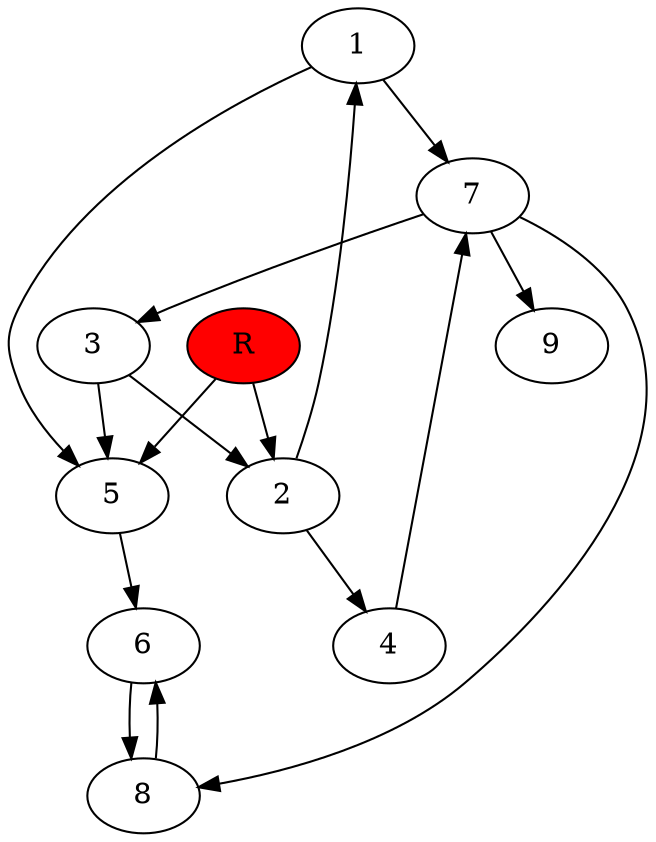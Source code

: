digraph prb29027 {
	1
	2
	3
	4
	5
	6
	7
	8
	R [fillcolor="#ff0000" style=filled]
	1 -> 5
	1 -> 7
	2 -> 1
	2 -> 4
	3 -> 2
	3 -> 5
	4 -> 7
	5 -> 6
	6 -> 8
	7 -> 3
	7 -> 8
	7 -> 9
	8 -> 6
	R -> 2
	R -> 5
}

